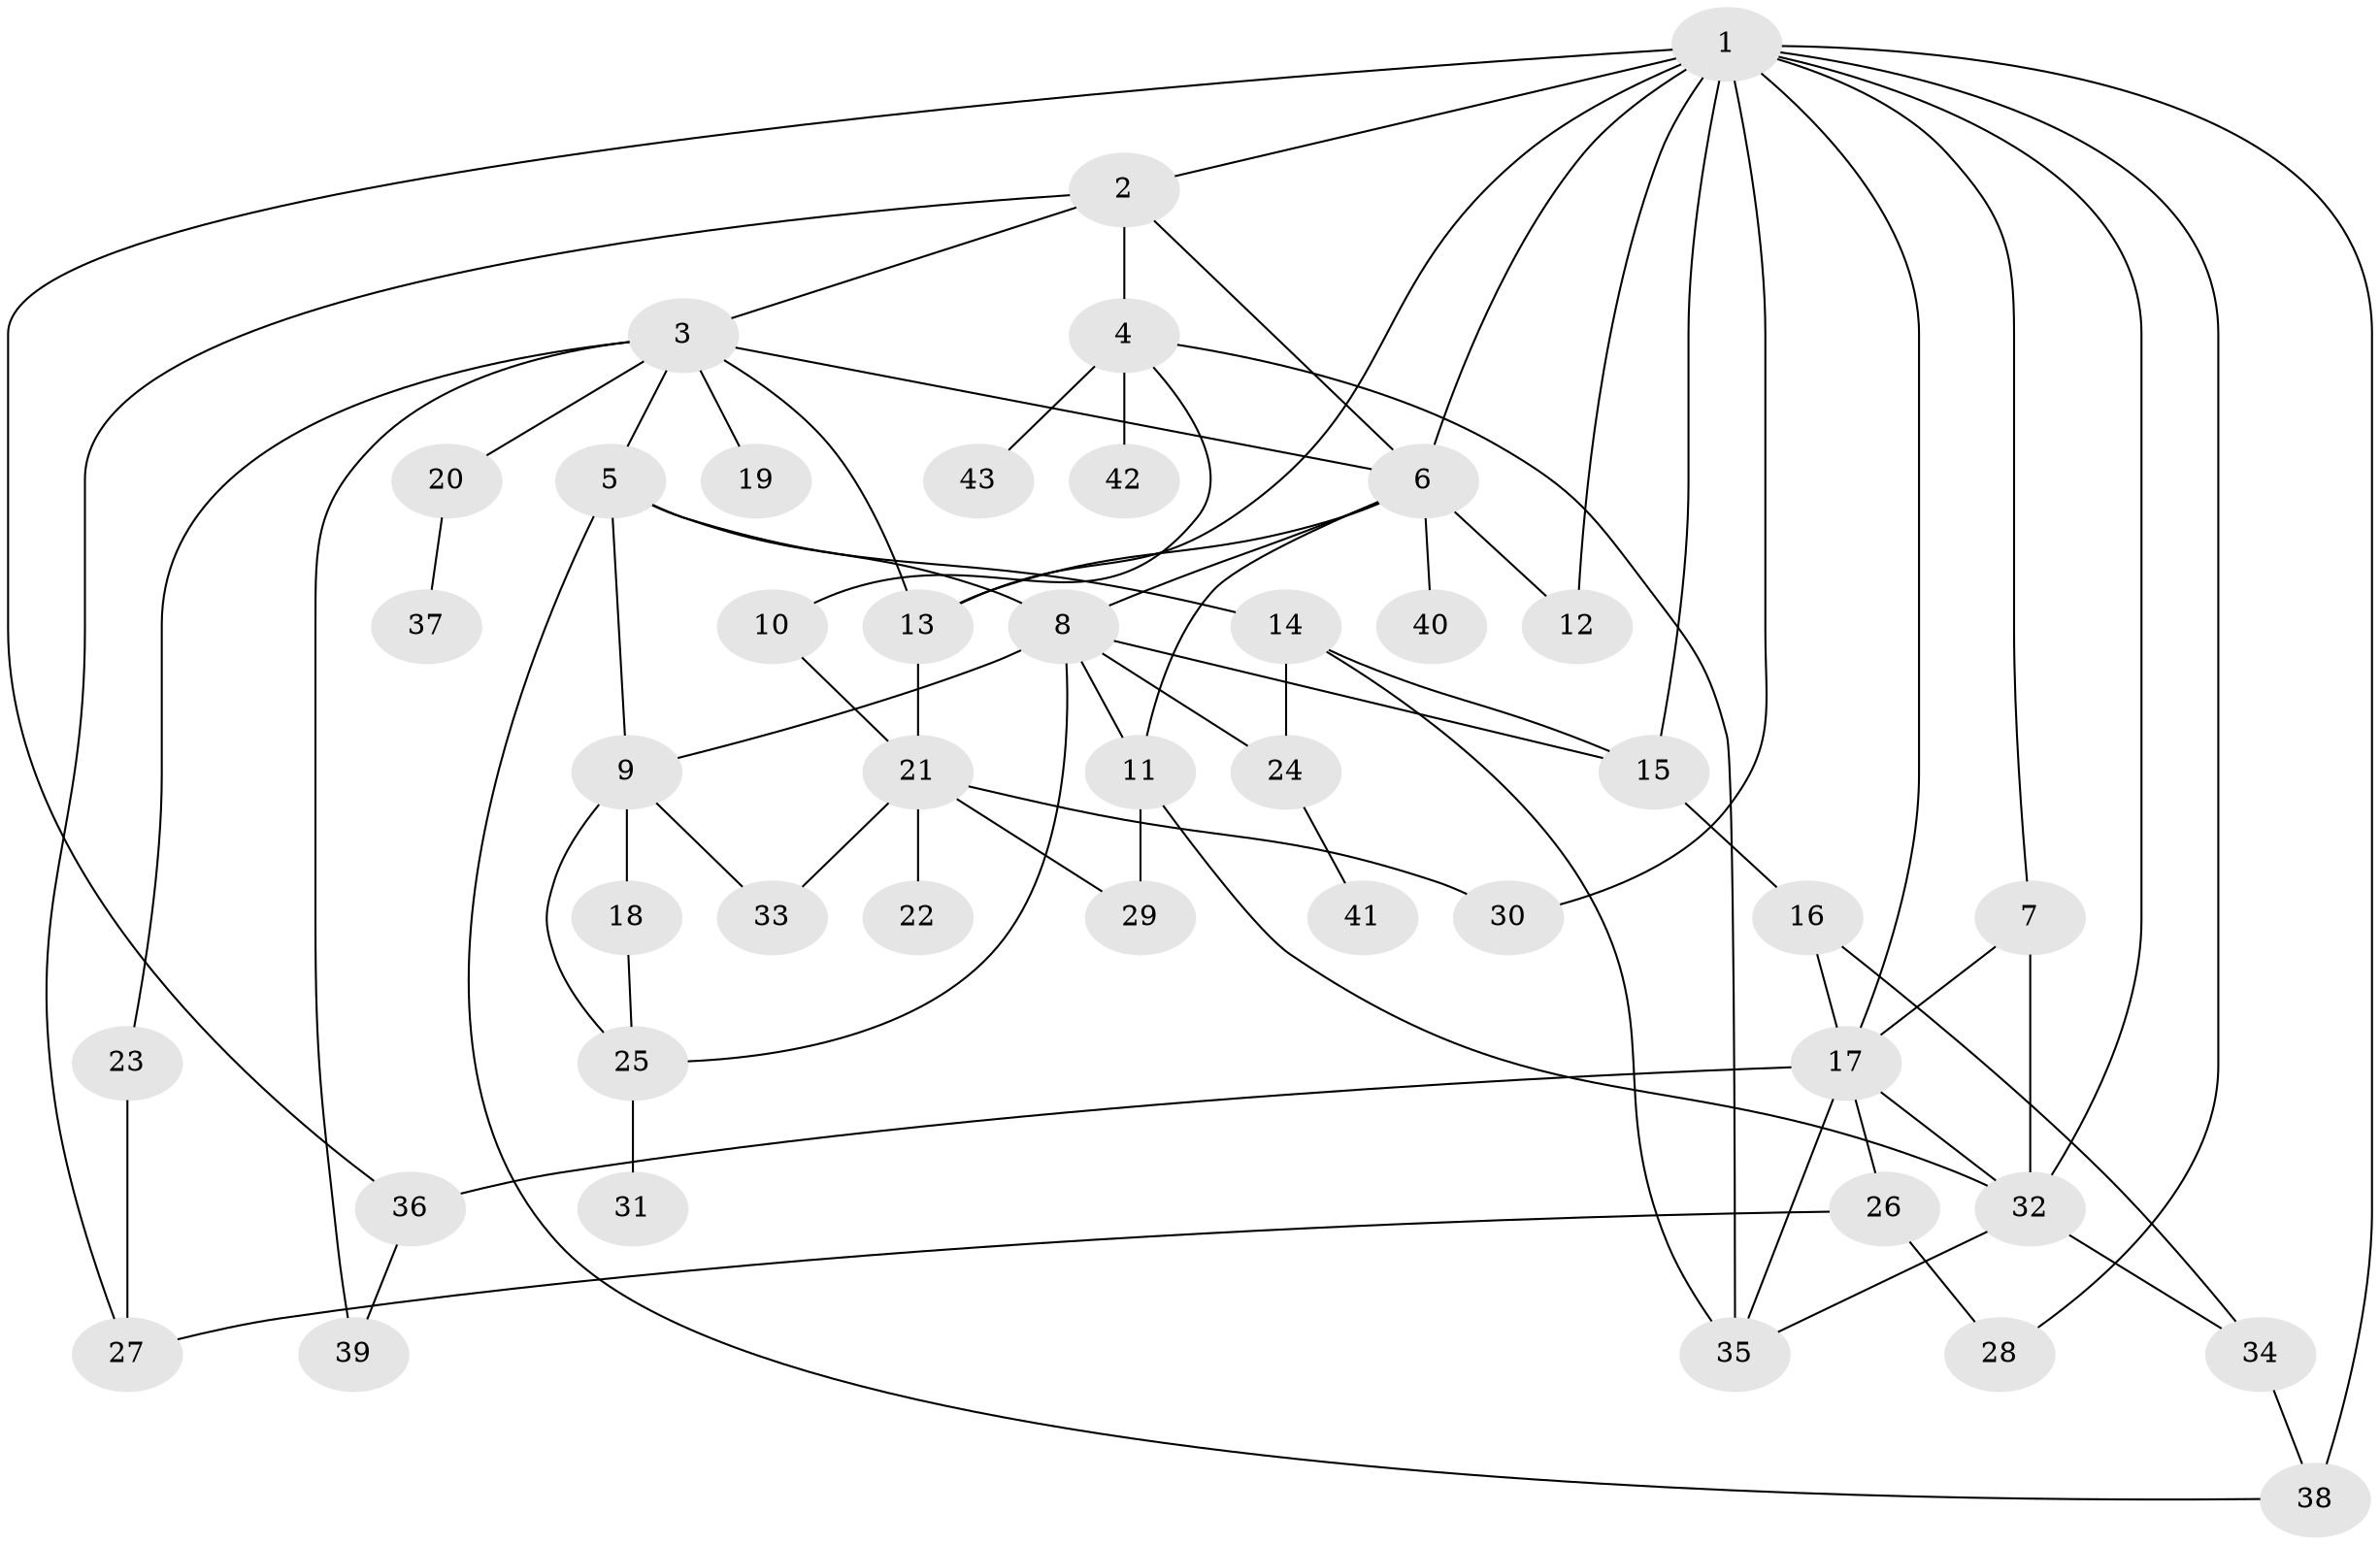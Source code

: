 // original degree distribution, {5: 0.11764705882352941, 7: 0.023529411764705882, 9: 0.011764705882352941, 3: 0.2235294117647059, 4: 0.10588235294117647, 6: 0.023529411764705882, 2: 0.3058823529411765, 1: 0.18823529411764706}
// Generated by graph-tools (version 1.1) at 2025/34/03/09/25 02:34:08]
// undirected, 43 vertices, 75 edges
graph export_dot {
graph [start="1"]
  node [color=gray90,style=filled];
  1;
  2;
  3;
  4;
  5;
  6;
  7;
  8;
  9;
  10;
  11;
  12;
  13;
  14;
  15;
  16;
  17;
  18;
  19;
  20;
  21;
  22;
  23;
  24;
  25;
  26;
  27;
  28;
  29;
  30;
  31;
  32;
  33;
  34;
  35;
  36;
  37;
  38;
  39;
  40;
  41;
  42;
  43;
  1 -- 2 [weight=2.0];
  1 -- 6 [weight=1.0];
  1 -- 7 [weight=1.0];
  1 -- 12 [weight=1.0];
  1 -- 13 [weight=1.0];
  1 -- 15 [weight=1.0];
  1 -- 17 [weight=1.0];
  1 -- 28 [weight=1.0];
  1 -- 30 [weight=1.0];
  1 -- 32 [weight=1.0];
  1 -- 36 [weight=1.0];
  1 -- 38 [weight=2.0];
  2 -- 3 [weight=1.0];
  2 -- 4 [weight=2.0];
  2 -- 6 [weight=1.0];
  2 -- 27 [weight=1.0];
  3 -- 5 [weight=1.0];
  3 -- 6 [weight=1.0];
  3 -- 13 [weight=1.0];
  3 -- 19 [weight=1.0];
  3 -- 20 [weight=1.0];
  3 -- 23 [weight=1.0];
  3 -- 39 [weight=1.0];
  4 -- 10 [weight=1.0];
  4 -- 35 [weight=1.0];
  4 -- 42 [weight=1.0];
  4 -- 43 [weight=1.0];
  5 -- 8 [weight=1.0];
  5 -- 9 [weight=1.0];
  5 -- 14 [weight=1.0];
  5 -- 38 [weight=1.0];
  6 -- 8 [weight=1.0];
  6 -- 11 [weight=1.0];
  6 -- 12 [weight=1.0];
  6 -- 13 [weight=1.0];
  6 -- 40 [weight=1.0];
  7 -- 17 [weight=1.0];
  7 -- 32 [weight=1.0];
  8 -- 9 [weight=1.0];
  8 -- 11 [weight=1.0];
  8 -- 15 [weight=1.0];
  8 -- 24 [weight=1.0];
  8 -- 25 [weight=1.0];
  9 -- 18 [weight=1.0];
  9 -- 25 [weight=1.0];
  9 -- 33 [weight=1.0];
  10 -- 21 [weight=1.0];
  11 -- 29 [weight=1.0];
  11 -- 32 [weight=1.0];
  13 -- 21 [weight=1.0];
  14 -- 15 [weight=1.0];
  14 -- 24 [weight=1.0];
  14 -- 35 [weight=1.0];
  15 -- 16 [weight=1.0];
  16 -- 17 [weight=2.0];
  16 -- 34 [weight=1.0];
  17 -- 26 [weight=1.0];
  17 -- 32 [weight=1.0];
  17 -- 35 [weight=1.0];
  17 -- 36 [weight=1.0];
  18 -- 25 [weight=1.0];
  20 -- 37 [weight=1.0];
  21 -- 22 [weight=1.0];
  21 -- 29 [weight=1.0];
  21 -- 30 [weight=1.0];
  21 -- 33 [weight=1.0];
  23 -- 27 [weight=1.0];
  24 -- 41 [weight=1.0];
  25 -- 31 [weight=1.0];
  26 -- 27 [weight=1.0];
  26 -- 28 [weight=1.0];
  32 -- 34 [weight=1.0];
  32 -- 35 [weight=1.0];
  34 -- 38 [weight=1.0];
  36 -- 39 [weight=1.0];
}
